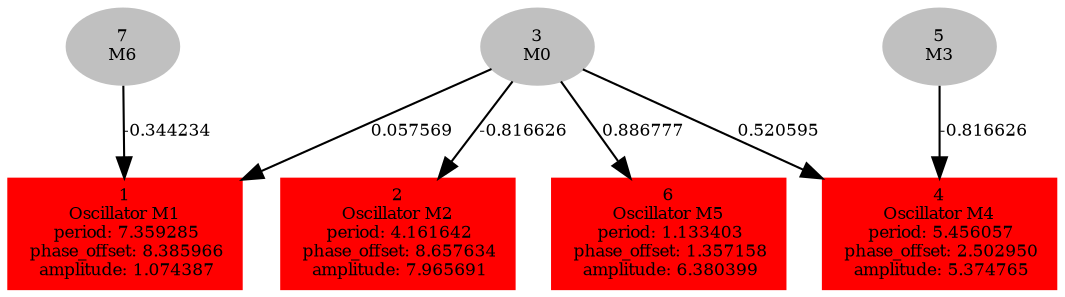  digraph g{ forcelabels=true;
1 [label=<1<BR />Oscillator M1<BR /> period: 7.359285<BR /> phase_offset: 8.385966<BR /> amplitude: 1.074387>, shape=box,color=red,style=filled,fontsize=8];2 [label=<2<BR />Oscillator M2<BR /> period: 4.161642<BR /> phase_offset: 8.657634<BR /> amplitude: 7.965691>, shape=box,color=red,style=filled,fontsize=8];3[label=<3<BR/>M0>,color="grey",style=filled,fontsize=8];
4 [label=<4<BR />Oscillator M4<BR /> period: 5.456057<BR /> phase_offset: 2.502950<BR /> amplitude: 5.374765>, shape=box,color=red,style=filled,fontsize=8];5[label=<5<BR/>M3>,color="grey",style=filled,fontsize=8];
6 [label=<6<BR />Oscillator M5<BR /> period: 1.133403<BR /> phase_offset: 1.357158<BR /> amplitude: 6.380399>, shape=box,color=red,style=filled,fontsize=8];7[label=<7<BR/>M6>,color="grey",style=filled,fontsize=8];
3 -> 1[label="0.057569 ",fontsize="8"];
3 -> 2[label="-0.816626 ",fontsize="8"];
3 -> 4[label="0.520595 ",fontsize="8"];
3 -> 6[label="0.886777 ",fontsize="8"];
5 -> 4[label="-0.816626 ",fontsize="8"];
7 -> 1[label="-0.344234 ",fontsize="8"];
 }
